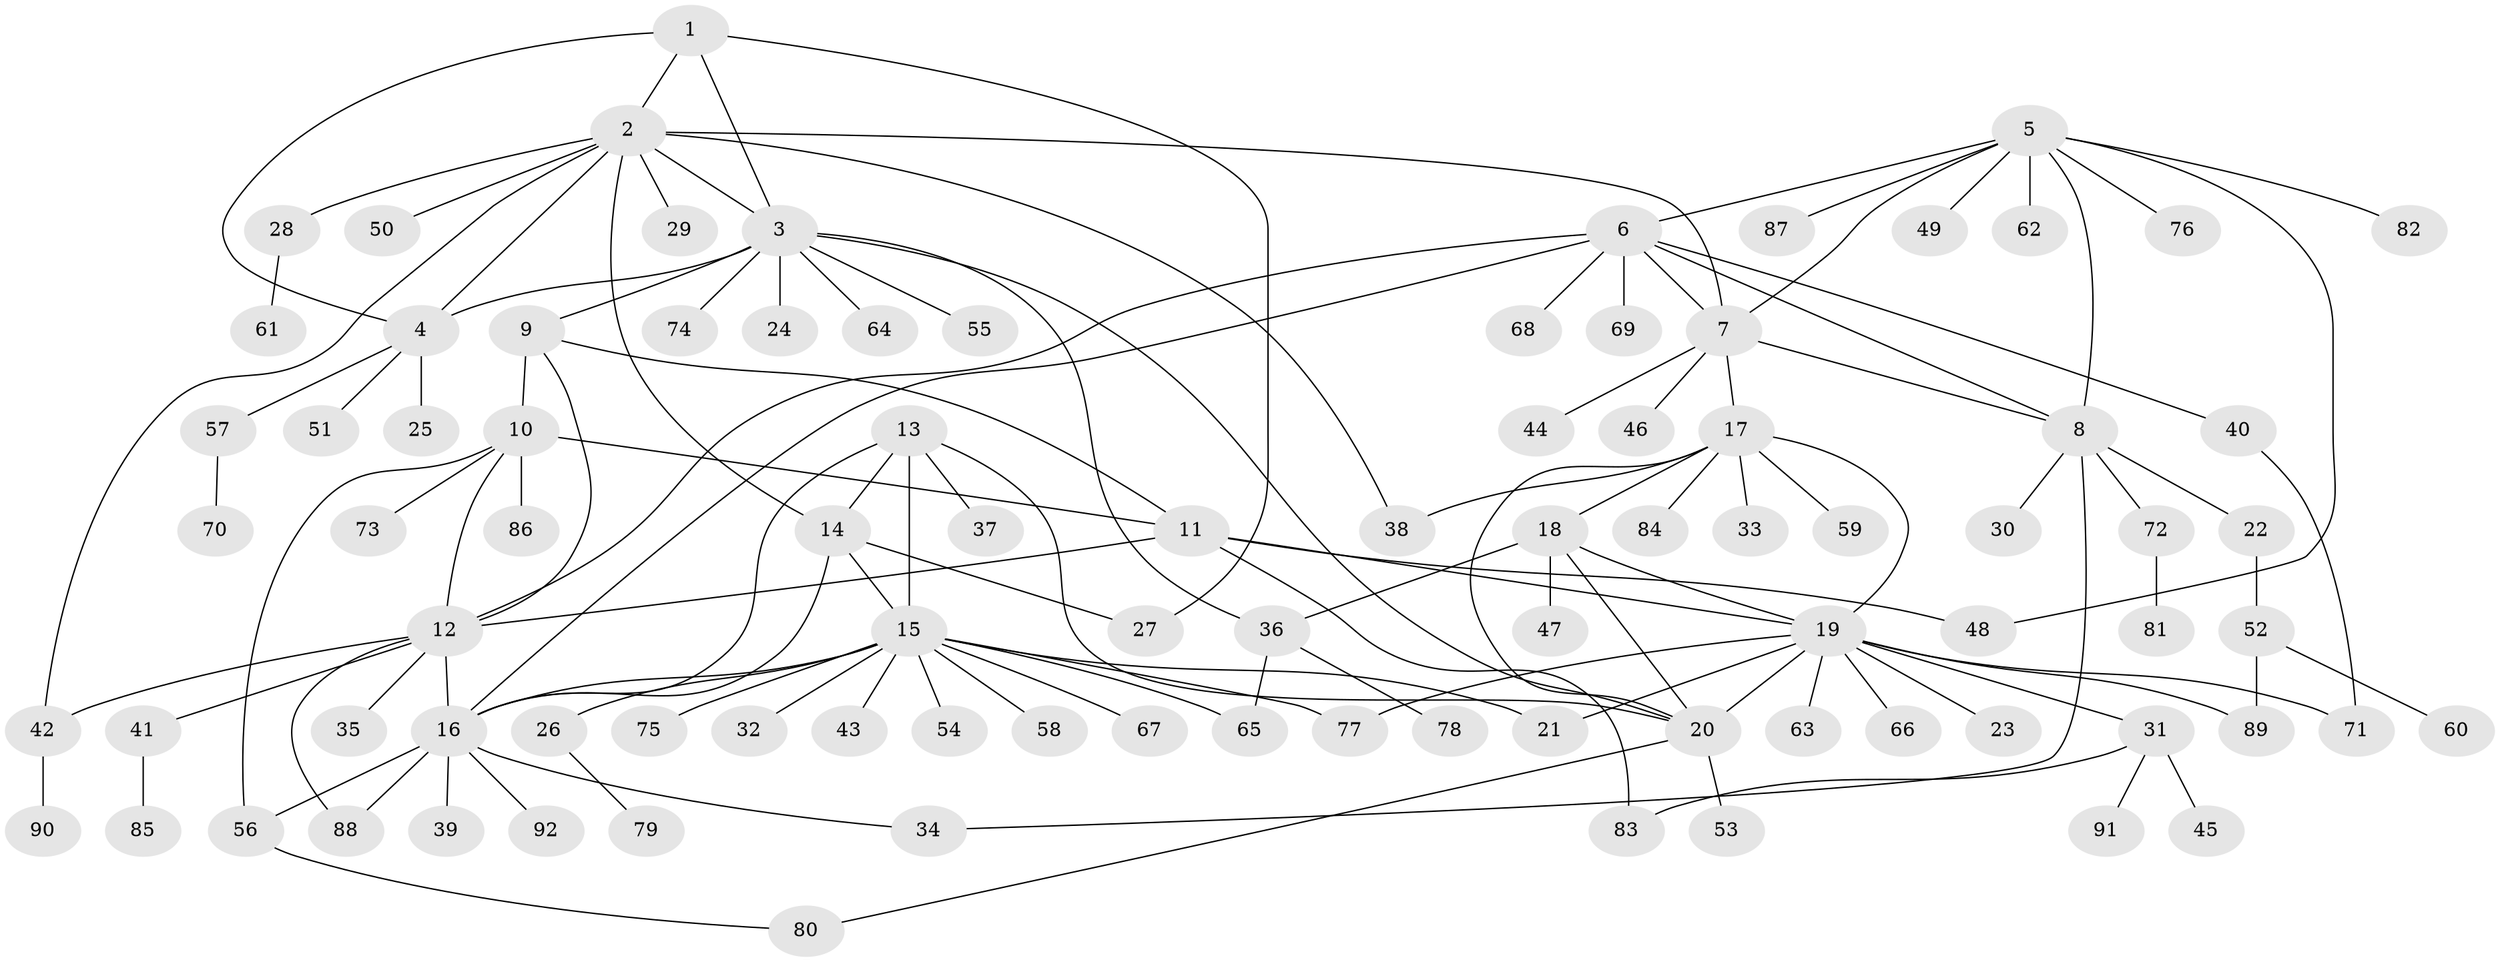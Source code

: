 // coarse degree distribution, {5: 0.01818181818181818, 10: 0.01818181818181818, 11: 0.01818181818181818, 1: 0.7454545454545455, 2: 0.10909090909090909, 8: 0.05454545454545454, 14: 0.01818181818181818, 13: 0.01818181818181818}
// Generated by graph-tools (version 1.1) at 2025/57/03/04/25 21:57:20]
// undirected, 92 vertices, 127 edges
graph export_dot {
graph [start="1"]
  node [color=gray90,style=filled];
  1;
  2;
  3;
  4;
  5;
  6;
  7;
  8;
  9;
  10;
  11;
  12;
  13;
  14;
  15;
  16;
  17;
  18;
  19;
  20;
  21;
  22;
  23;
  24;
  25;
  26;
  27;
  28;
  29;
  30;
  31;
  32;
  33;
  34;
  35;
  36;
  37;
  38;
  39;
  40;
  41;
  42;
  43;
  44;
  45;
  46;
  47;
  48;
  49;
  50;
  51;
  52;
  53;
  54;
  55;
  56;
  57;
  58;
  59;
  60;
  61;
  62;
  63;
  64;
  65;
  66;
  67;
  68;
  69;
  70;
  71;
  72;
  73;
  74;
  75;
  76;
  77;
  78;
  79;
  80;
  81;
  82;
  83;
  84;
  85;
  86;
  87;
  88;
  89;
  90;
  91;
  92;
  1 -- 2;
  1 -- 3;
  1 -- 4;
  1 -- 27;
  2 -- 3;
  2 -- 4;
  2 -- 7;
  2 -- 14;
  2 -- 28;
  2 -- 29;
  2 -- 38;
  2 -- 42;
  2 -- 50;
  3 -- 4;
  3 -- 9;
  3 -- 20;
  3 -- 24;
  3 -- 36;
  3 -- 55;
  3 -- 64;
  3 -- 74;
  4 -- 25;
  4 -- 51;
  4 -- 57;
  5 -- 6;
  5 -- 7;
  5 -- 8;
  5 -- 48;
  5 -- 49;
  5 -- 62;
  5 -- 76;
  5 -- 82;
  5 -- 87;
  6 -- 7;
  6 -- 8;
  6 -- 12;
  6 -- 16;
  6 -- 40;
  6 -- 68;
  6 -- 69;
  7 -- 8;
  7 -- 17;
  7 -- 44;
  7 -- 46;
  8 -- 22;
  8 -- 30;
  8 -- 34;
  8 -- 72;
  9 -- 10;
  9 -- 11;
  9 -- 12;
  10 -- 11;
  10 -- 12;
  10 -- 56;
  10 -- 73;
  10 -- 86;
  11 -- 12;
  11 -- 19;
  11 -- 48;
  11 -- 83;
  12 -- 16;
  12 -- 35;
  12 -- 41;
  12 -- 42;
  12 -- 88;
  13 -- 14;
  13 -- 15;
  13 -- 16;
  13 -- 20;
  13 -- 37;
  14 -- 15;
  14 -- 16;
  14 -- 27;
  15 -- 16;
  15 -- 21;
  15 -- 26;
  15 -- 32;
  15 -- 43;
  15 -- 54;
  15 -- 58;
  15 -- 65;
  15 -- 67;
  15 -- 75;
  15 -- 77;
  16 -- 34;
  16 -- 39;
  16 -- 56;
  16 -- 88;
  16 -- 92;
  17 -- 18;
  17 -- 19;
  17 -- 20;
  17 -- 33;
  17 -- 38;
  17 -- 59;
  17 -- 84;
  18 -- 19;
  18 -- 20;
  18 -- 36;
  18 -- 47;
  19 -- 20;
  19 -- 21;
  19 -- 23;
  19 -- 31;
  19 -- 63;
  19 -- 66;
  19 -- 71;
  19 -- 77;
  19 -- 89;
  20 -- 53;
  20 -- 80;
  22 -- 52;
  26 -- 79;
  28 -- 61;
  31 -- 45;
  31 -- 83;
  31 -- 91;
  36 -- 65;
  36 -- 78;
  40 -- 71;
  41 -- 85;
  42 -- 90;
  52 -- 60;
  52 -- 89;
  56 -- 80;
  57 -- 70;
  72 -- 81;
}
